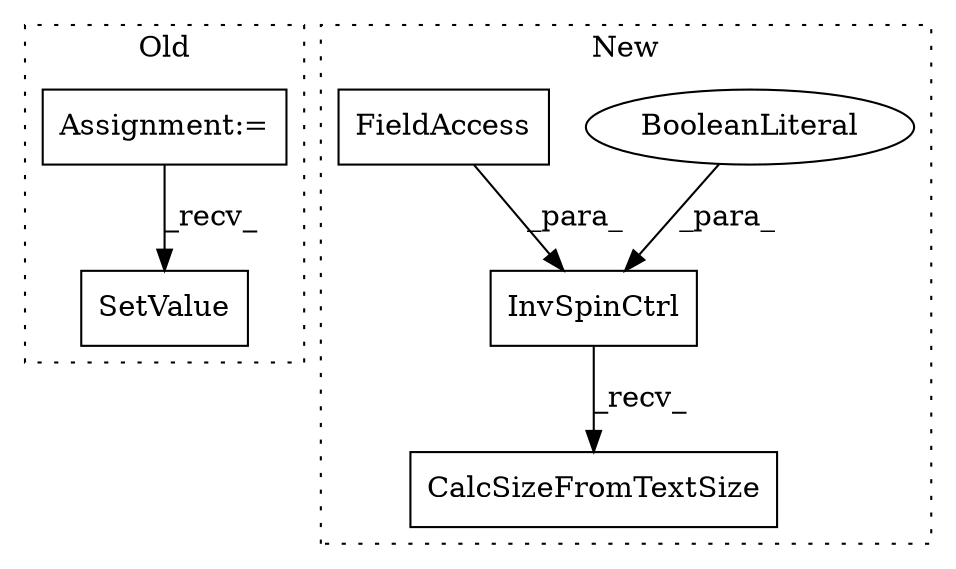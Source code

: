 digraph G {
subgraph cluster0 {
1 [label="SetValue" a="32" s="10838,10859" l="9,1" shape="box"];
3 [label="Assignment:=" a="7" s="10377" l="7" shape="box"];
label = "Old";
style="dotted";
}
subgraph cluster1 {
2 [label="CalcSizeFromTextSize" a="32" s="11643" l="22" shape="box"];
4 [label="InvSpinCtrl" a="32" s="11411,11476" l="12,1" shape="box"];
5 [label="BooleanLiteral" a="9" s="11471" l="5" shape="ellipse"];
6 [label="FieldAccess" a="22" s="11456" l="14" shape="box"];
label = "New";
style="dotted";
}
3 -> 1 [label="_recv_"];
4 -> 2 [label="_recv_"];
5 -> 4 [label="_para_"];
6 -> 4 [label="_para_"];
}